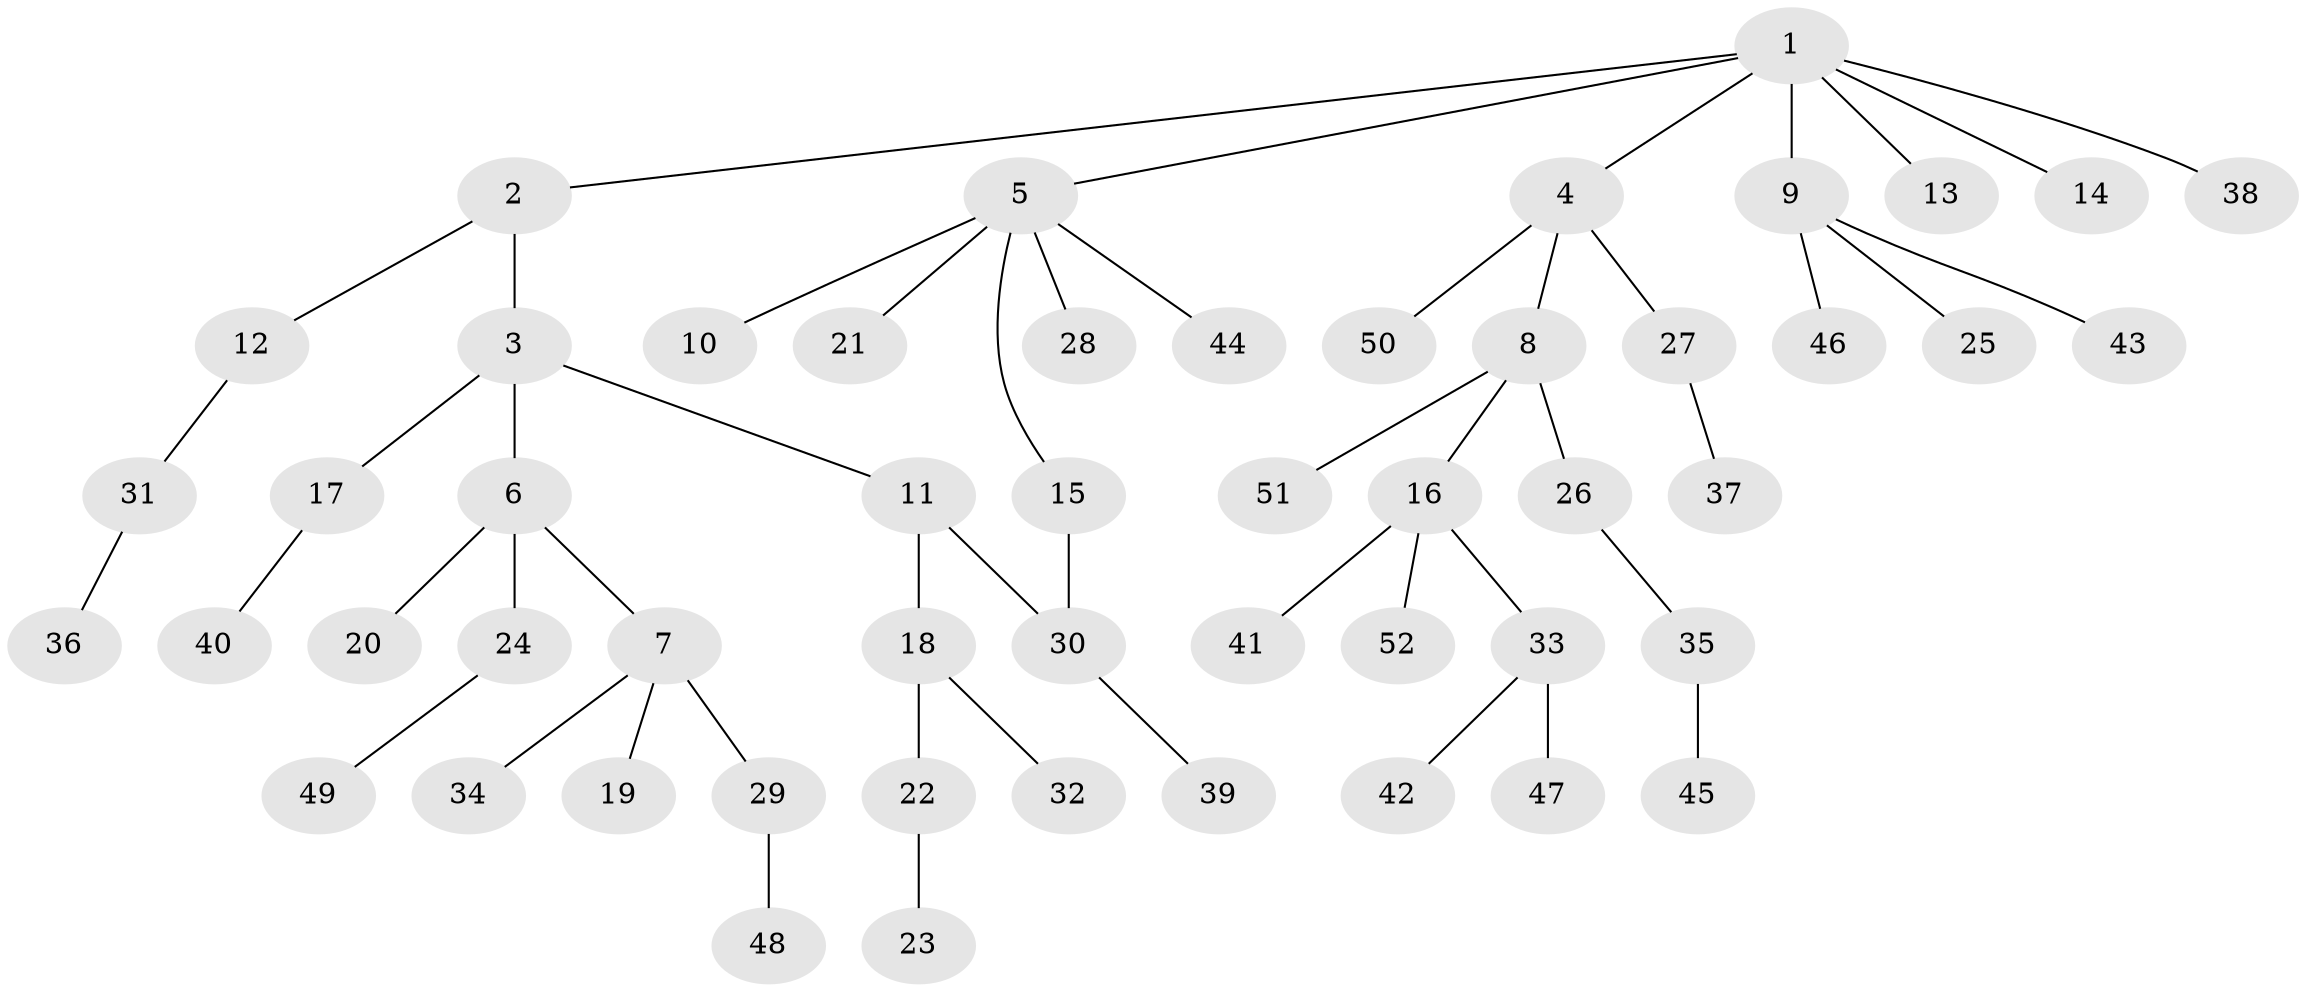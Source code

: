 // Generated by graph-tools (version 1.1) at 2025/42/03/09/25 04:42:14]
// undirected, 52 vertices, 52 edges
graph export_dot {
graph [start="1"]
  node [color=gray90,style=filled];
  1;
  2;
  3;
  4;
  5;
  6;
  7;
  8;
  9;
  10;
  11;
  12;
  13;
  14;
  15;
  16;
  17;
  18;
  19;
  20;
  21;
  22;
  23;
  24;
  25;
  26;
  27;
  28;
  29;
  30;
  31;
  32;
  33;
  34;
  35;
  36;
  37;
  38;
  39;
  40;
  41;
  42;
  43;
  44;
  45;
  46;
  47;
  48;
  49;
  50;
  51;
  52;
  1 -- 2;
  1 -- 4;
  1 -- 5;
  1 -- 9;
  1 -- 13;
  1 -- 14;
  1 -- 38;
  2 -- 3;
  2 -- 12;
  3 -- 6;
  3 -- 11;
  3 -- 17;
  4 -- 8;
  4 -- 27;
  4 -- 50;
  5 -- 10;
  5 -- 15;
  5 -- 21;
  5 -- 28;
  5 -- 44;
  6 -- 7;
  6 -- 20;
  6 -- 24;
  7 -- 19;
  7 -- 29;
  7 -- 34;
  8 -- 16;
  8 -- 26;
  8 -- 51;
  9 -- 25;
  9 -- 43;
  9 -- 46;
  11 -- 18;
  11 -- 30;
  12 -- 31;
  15 -- 30;
  16 -- 33;
  16 -- 41;
  16 -- 52;
  17 -- 40;
  18 -- 22;
  18 -- 32;
  22 -- 23;
  24 -- 49;
  26 -- 35;
  27 -- 37;
  29 -- 48;
  30 -- 39;
  31 -- 36;
  33 -- 42;
  33 -- 47;
  35 -- 45;
}
